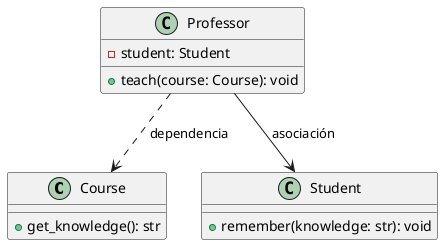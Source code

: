 '''
@startuml

class Course {
  +get_knowledge(): str
}

class Student {
  +remember(knowledge: str): void
}

class Professor {
  -student: Student
  +teach(course: Course): void
}

Professor --> Student : asociación
Professor ..> Course : dependencia

@enduml
'''
